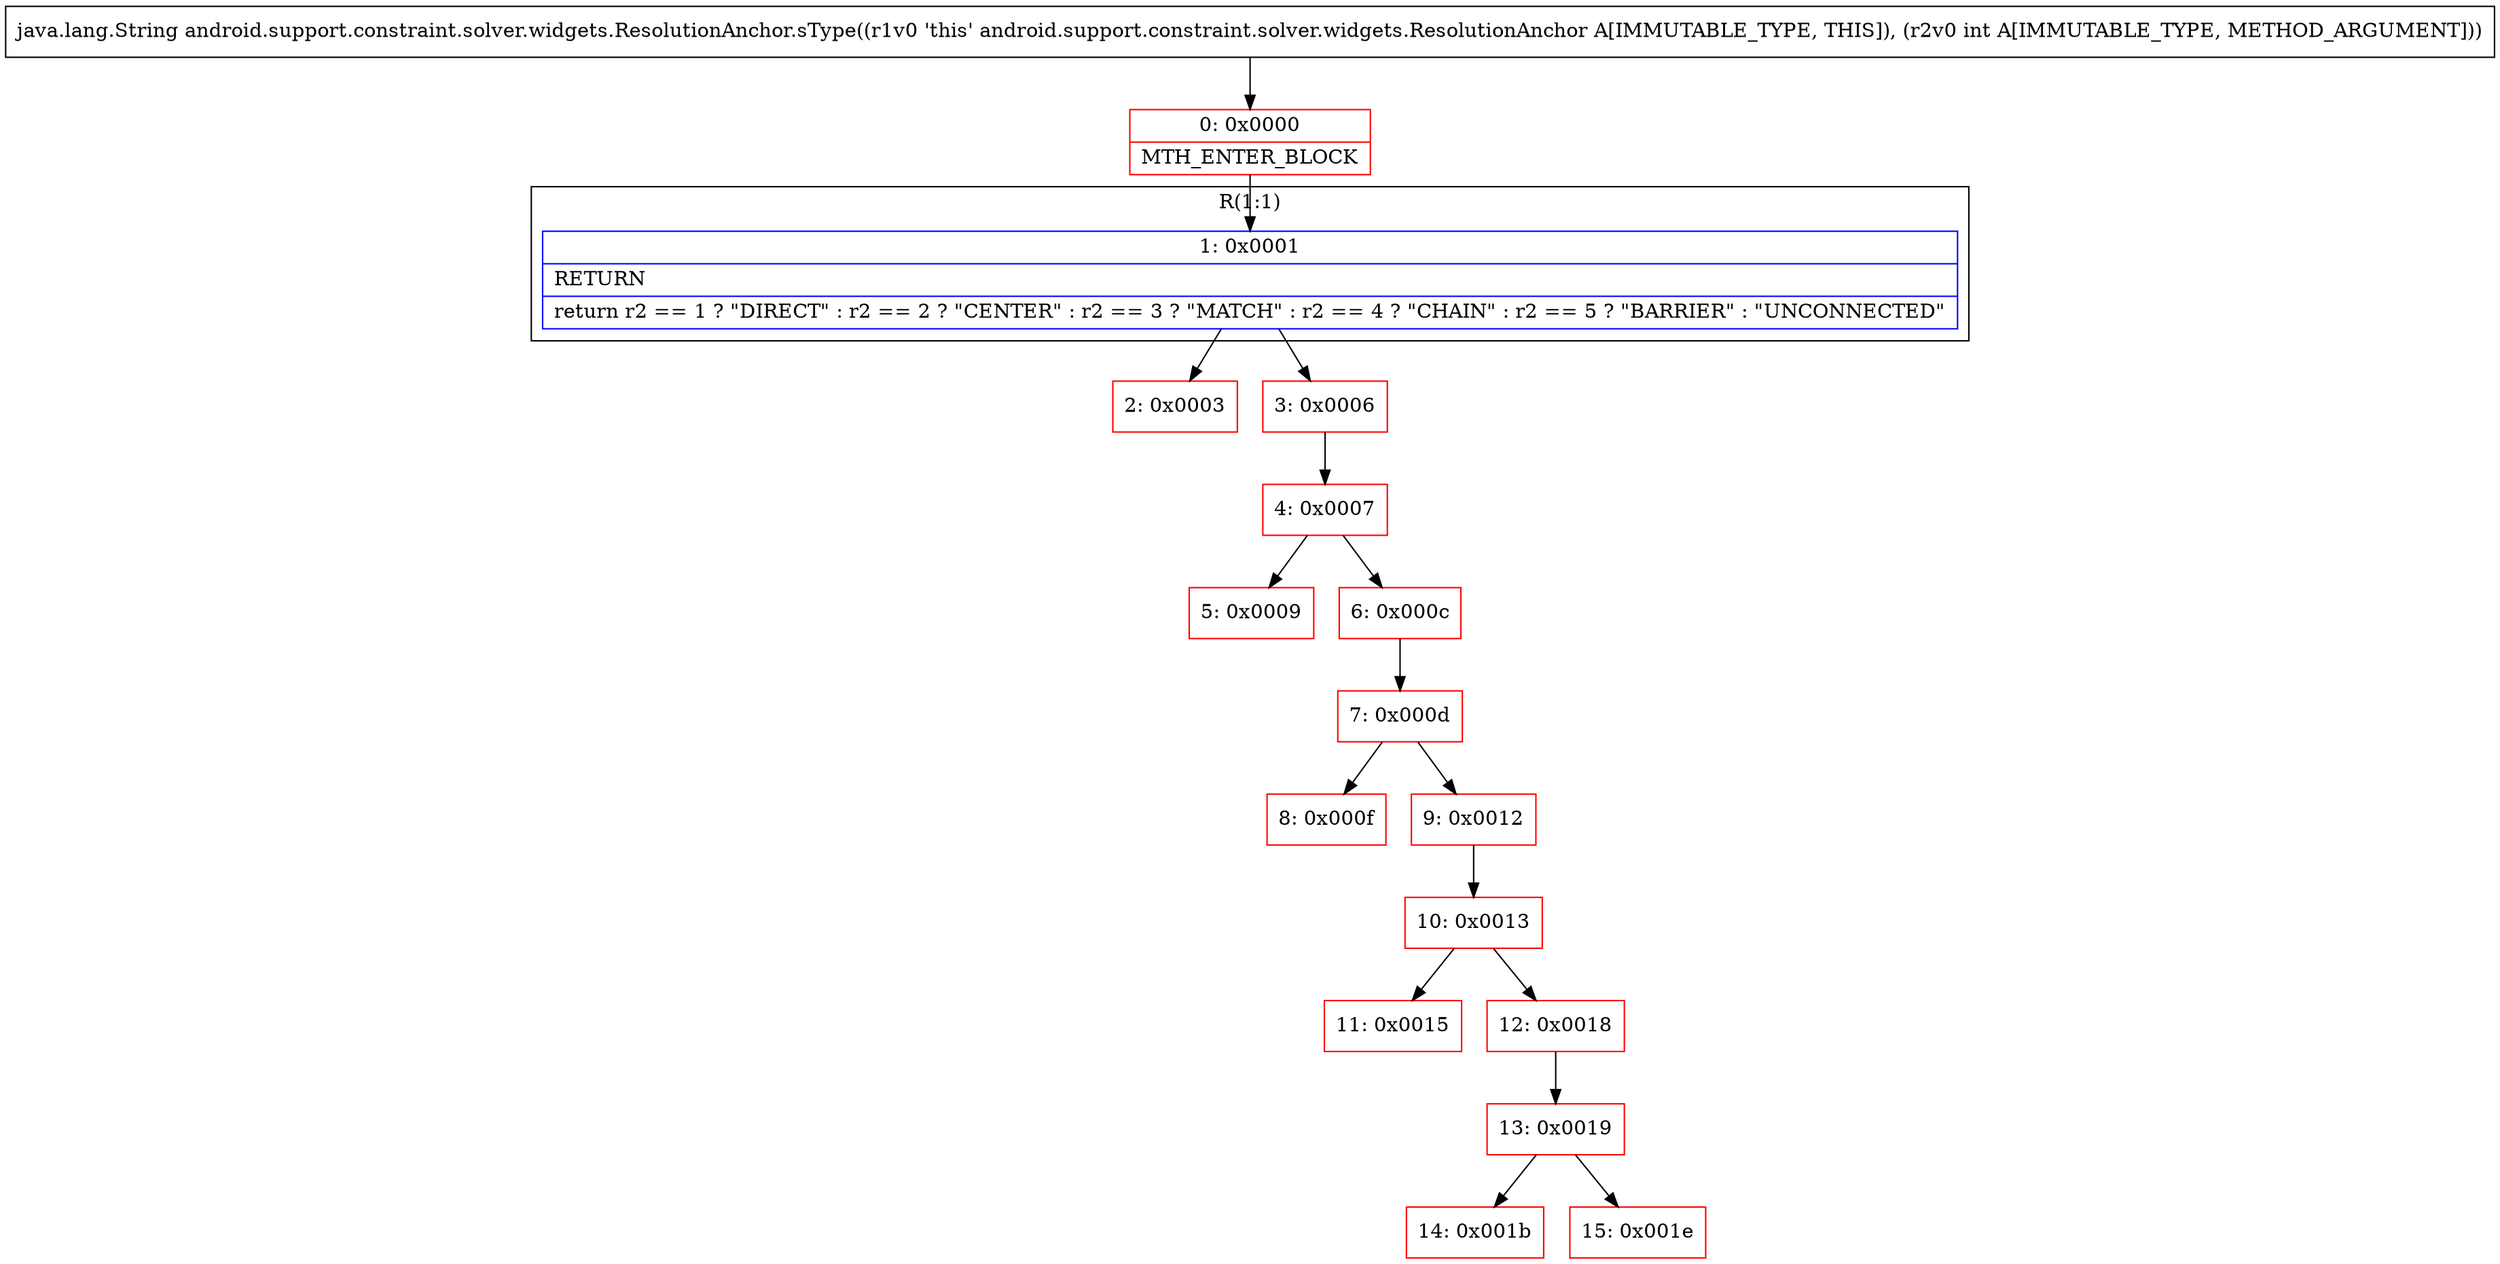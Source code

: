 digraph "CFG forandroid.support.constraint.solver.widgets.ResolutionAnchor.sType(I)Ljava\/lang\/String;" {
subgraph cluster_Region_60975458 {
label = "R(1:1)";
node [shape=record,color=blue];
Node_1 [shape=record,label="{1\:\ 0x0001|RETURN\l|return r2 == 1 ? \"DIRECT\" : r2 == 2 ? \"CENTER\" : r2 == 3 ? \"MATCH\" : r2 == 4 ? \"CHAIN\" : r2 == 5 ? \"BARRIER\" : \"UNCONNECTED\"\l}"];
}
Node_0 [shape=record,color=red,label="{0\:\ 0x0000|MTH_ENTER_BLOCK\l}"];
Node_2 [shape=record,color=red,label="{2\:\ 0x0003}"];
Node_3 [shape=record,color=red,label="{3\:\ 0x0006}"];
Node_4 [shape=record,color=red,label="{4\:\ 0x0007}"];
Node_5 [shape=record,color=red,label="{5\:\ 0x0009}"];
Node_6 [shape=record,color=red,label="{6\:\ 0x000c}"];
Node_7 [shape=record,color=red,label="{7\:\ 0x000d}"];
Node_8 [shape=record,color=red,label="{8\:\ 0x000f}"];
Node_9 [shape=record,color=red,label="{9\:\ 0x0012}"];
Node_10 [shape=record,color=red,label="{10\:\ 0x0013}"];
Node_11 [shape=record,color=red,label="{11\:\ 0x0015}"];
Node_12 [shape=record,color=red,label="{12\:\ 0x0018}"];
Node_13 [shape=record,color=red,label="{13\:\ 0x0019}"];
Node_14 [shape=record,color=red,label="{14\:\ 0x001b}"];
Node_15 [shape=record,color=red,label="{15\:\ 0x001e}"];
MethodNode[shape=record,label="{java.lang.String android.support.constraint.solver.widgets.ResolutionAnchor.sType((r1v0 'this' android.support.constraint.solver.widgets.ResolutionAnchor A[IMMUTABLE_TYPE, THIS]), (r2v0 int A[IMMUTABLE_TYPE, METHOD_ARGUMENT])) }"];
MethodNode -> Node_0;
Node_1 -> Node_2;
Node_1 -> Node_3;
Node_0 -> Node_1;
Node_3 -> Node_4;
Node_4 -> Node_5;
Node_4 -> Node_6;
Node_6 -> Node_7;
Node_7 -> Node_8;
Node_7 -> Node_9;
Node_9 -> Node_10;
Node_10 -> Node_11;
Node_10 -> Node_12;
Node_12 -> Node_13;
Node_13 -> Node_14;
Node_13 -> Node_15;
}

